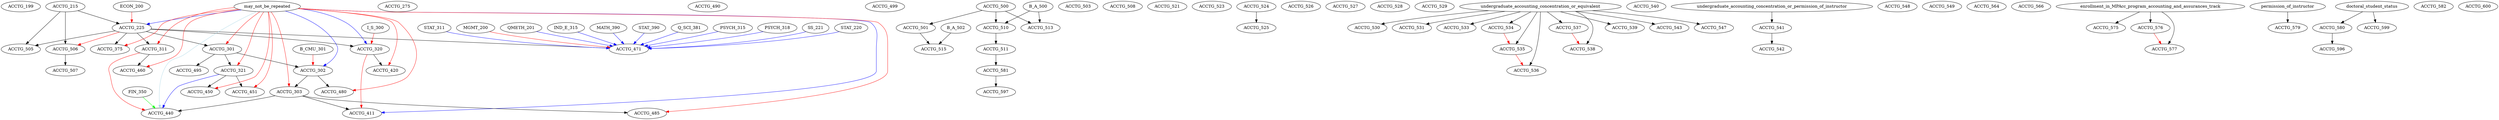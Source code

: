 digraph G {
    ACCTG_199;
    ACCTG_215;
    edge [color=black];
    ACCTG_215 -> ACCTG_225;
    edge [color=red];
    ECON_200 -> ACCTG_225;
    edge [color=blue];
    may_not_be_repeated -> ACCTG_225;
    ACCTG_275;
    edge [color=black];
    ACCTG_225 -> ACCTG_301;
    edge [color=red];
    may_not_be_repeated -> ACCTG_301;
    edge [color=black];
    ACCTG_301 -> ACCTG_302;
    edge [color=red];
    B_CMU_301 -> ACCTG_302;
    edge [color=blue];
    may_not_be_repeated -> ACCTG_302;
    edge [color=black];
    ACCTG_302 -> ACCTG_303;
    edge [color=red];
    may_not_be_repeated -> ACCTG_303;
    edge [color=black];
    ACCTG_225 -> ACCTG_311;
    edge [color=red];
    may_not_be_repeated -> ACCTG_311;
    edge [color=black];
    ACCTG_225 -> ACCTG_320;
    edge [color=red];
    I_S_300 -> ACCTG_320;
    edge [color=blue];
    may_not_be_repeated -> ACCTG_320;
    edge [color=black];
    ACCTG_301 -> ACCTG_321;
    edge [color=red];
    may_not_be_repeated -> ACCTG_321;
    edge [color=black];
    ACCTG_225 -> ACCTG_375;
    edge [color=red];
    may_not_be_repeated -> ACCTG_375;
    edge [color=black];
    ACCTG_303 -> ACCTG_411;
    edge [color=red];
    ACCTG_320 -> ACCTG_411;
    edge [color=blue];
    may_not_be_repeated -> ACCTG_411;
    edge [color=black];
    ACCTG_320 -> ACCTG_420;
    edge [color=red];
    may_not_be_repeated -> ACCTG_420;
    edge [color=black];
    ACCTG_303 -> ACCTG_440;
    edge [color=red];
    ACCTG_311 -> ACCTG_440;
    edge [color=blue];
    ACCTG_321 -> ACCTG_440;
    edge [color=green];
    FIN_350 -> ACCTG_440;
    edge [color=lightblue];
    may_not_be_repeated -> ACCTG_440;
    edge [color=black];
    ACCTG_321 -> ACCTG_450;
    edge [color=red];
    may_not_be_repeated -> ACCTG_450;
    edge [color=black];
    ACCTG_321 -> ACCTG_451;
    edge [color=red];
    may_not_be_repeated -> ACCTG_451;
    edge [color=black];
    ACCTG_311 -> ACCTG_460;
    edge [color=red];
    may_not_be_repeated -> ACCTG_460;
    edge [color=black];
    ACCTG_225 -> ACCTG_471;
    edge [color=red];
    MGMT_200 -> ACCTG_471;
    edge [color=blue];
    QMETH_201 -> ACCTG_471;
    IND_E_315 -> ACCTG_471;
    MATH_390 -> ACCTG_471;
    STAT_390 -> ACCTG_471;
    Q_SCI_381 -> ACCTG_471;
    PSYCH_315 -> ACCTG_471;
    PSYCH_318 -> ACCTG_471;
    SS_221 -> ACCTG_471;
    STAT_220 -> ACCTG_471;
    STAT_311 -> ACCTG_471;
    edge [color=black];
    ACCTG_302 -> ACCTG_480;
    edge [color=red];
    may_not_be_repeated -> ACCTG_480;
    edge [color=black];
    ACCTG_303 -> ACCTG_485;
    edge [color=red];
    may_not_be_repeated -> ACCTG_485;
    ACCTG_490;
    edge [color=black];
    ACCTG_301 -> ACCTG_495;
    ACCTG_499;
    ACCTG_500;
    edge [color=black];
    ACCTG_500 -> ACCTG_501;
    ACCTG_503;
    edge [color=black];
    ACCTG_215 -> ACCTG_505;
    ACCTG_225 -> ACCTG_505;
    edge [color=black];
    ACCTG_215 -> ACCTG_506;
    edge [color=red];
    ACCTG_225 -> ACCTG_506;
    edge [color=black];
    ACCTG_506 -> ACCTG_507;
    ACCTG_508;
    edge [color=black];
    B_A_500 -> ACCTG_510;
    ACCTG_500 -> ACCTG_510;
    edge [color=black];
    ACCTG_510 -> ACCTG_511;
    edge [color=black];
    B_A_500 -> ACCTG_513;
    ACCTG_500 -> ACCTG_513;
    edge [color=black];
    B_A_502 -> ACCTG_515;
    ACCTG_501 -> ACCTG_515;
    ACCTG_521;
    ACCTG_523;
    ACCTG_524;
    edge [color=black];
    ACCTG_524 -> ACCTG_525;
    ACCTG_526;
    ACCTG_527;
    ACCTG_528;
    ACCTG_529;
    edge [color=black];
    undergraduate_accounting_concentration_or_equivalent -> ACCTG_530;
    edge [color=black];
    undergraduate_accounting_concentration_or_equivalent -> ACCTG_531;
    edge [color=black];
    undergraduate_accounting_concentration_or_equivalent -> ACCTG_533;
    edge [color=black];
    undergraduate_accounting_concentration_or_equivalent -> ACCTG_534;
    edge [color=black];
    undergraduate_accounting_concentration_or_equivalent -> ACCTG_535;
    edge [color=red];
    ACCTG_534 -> ACCTG_535;
    edge [color=black];
    undergraduate_accounting_concentration_or_equivalent -> ACCTG_536;
    edge [color=red];
    ACCTG_535 -> ACCTG_536;
    edge [color=black];
    undergraduate_accounting_concentration_or_equivalent -> ACCTG_537;
    edge [color=black];
    undergraduate_accounting_concentration_or_equivalent -> ACCTG_538;
    edge [color=red];
    ACCTG_537 -> ACCTG_538;
    edge [color=black];
    undergraduate_accounting_concentration_or_equivalent -> ACCTG_539;
    ACCTG_540;
    edge [color=black];
    undergraduate_accounting_concentration_or_permission_of_instructor -> ACCTG_541;
    edge [color=black];
    ACCTG_541 -> ACCTG_542;
    edge [color=black];
    undergraduate_accounting_concentration_or_equivalent -> ACCTG_543;
    edge [color=black];
    undergraduate_accounting_concentration_or_equivalent -> ACCTG_547;
    ACCTG_548;
    ACCTG_549;
    ACCTG_564;
    ACCTG_566;
    edge [color=black];
    enrollment_in_MPAcc_program_accounting_and_assurances_track -> ACCTG_575;
    edge [color=black];
    enrollment_in_MPAcc_program_accounting_and_assurances_track -> ACCTG_576;
    edge [color=black];
    enrollment_in_MPAcc_program_accounting_and_assurances_track -> ACCTG_577;
    edge [color=red];
    ACCTG_576 -> ACCTG_577;
    edge [color=black];
    permission_of_instructor -> ACCTG_579;
    edge [color=black];
    doctoral_student_status -> ACCTG_580;
    edge [color=black];
    ACCTG_511 -> ACCTG_581;
    ACCTG_582;
    edge [color=black];
    ACCTG_580 -> ACCTG_596;
    edge [color=black];
    ACCTG_581 -> ACCTG_597;
    edge [color=black];
    doctoral_student_status -> ACCTG_599;
    ACCTG_600;
}
